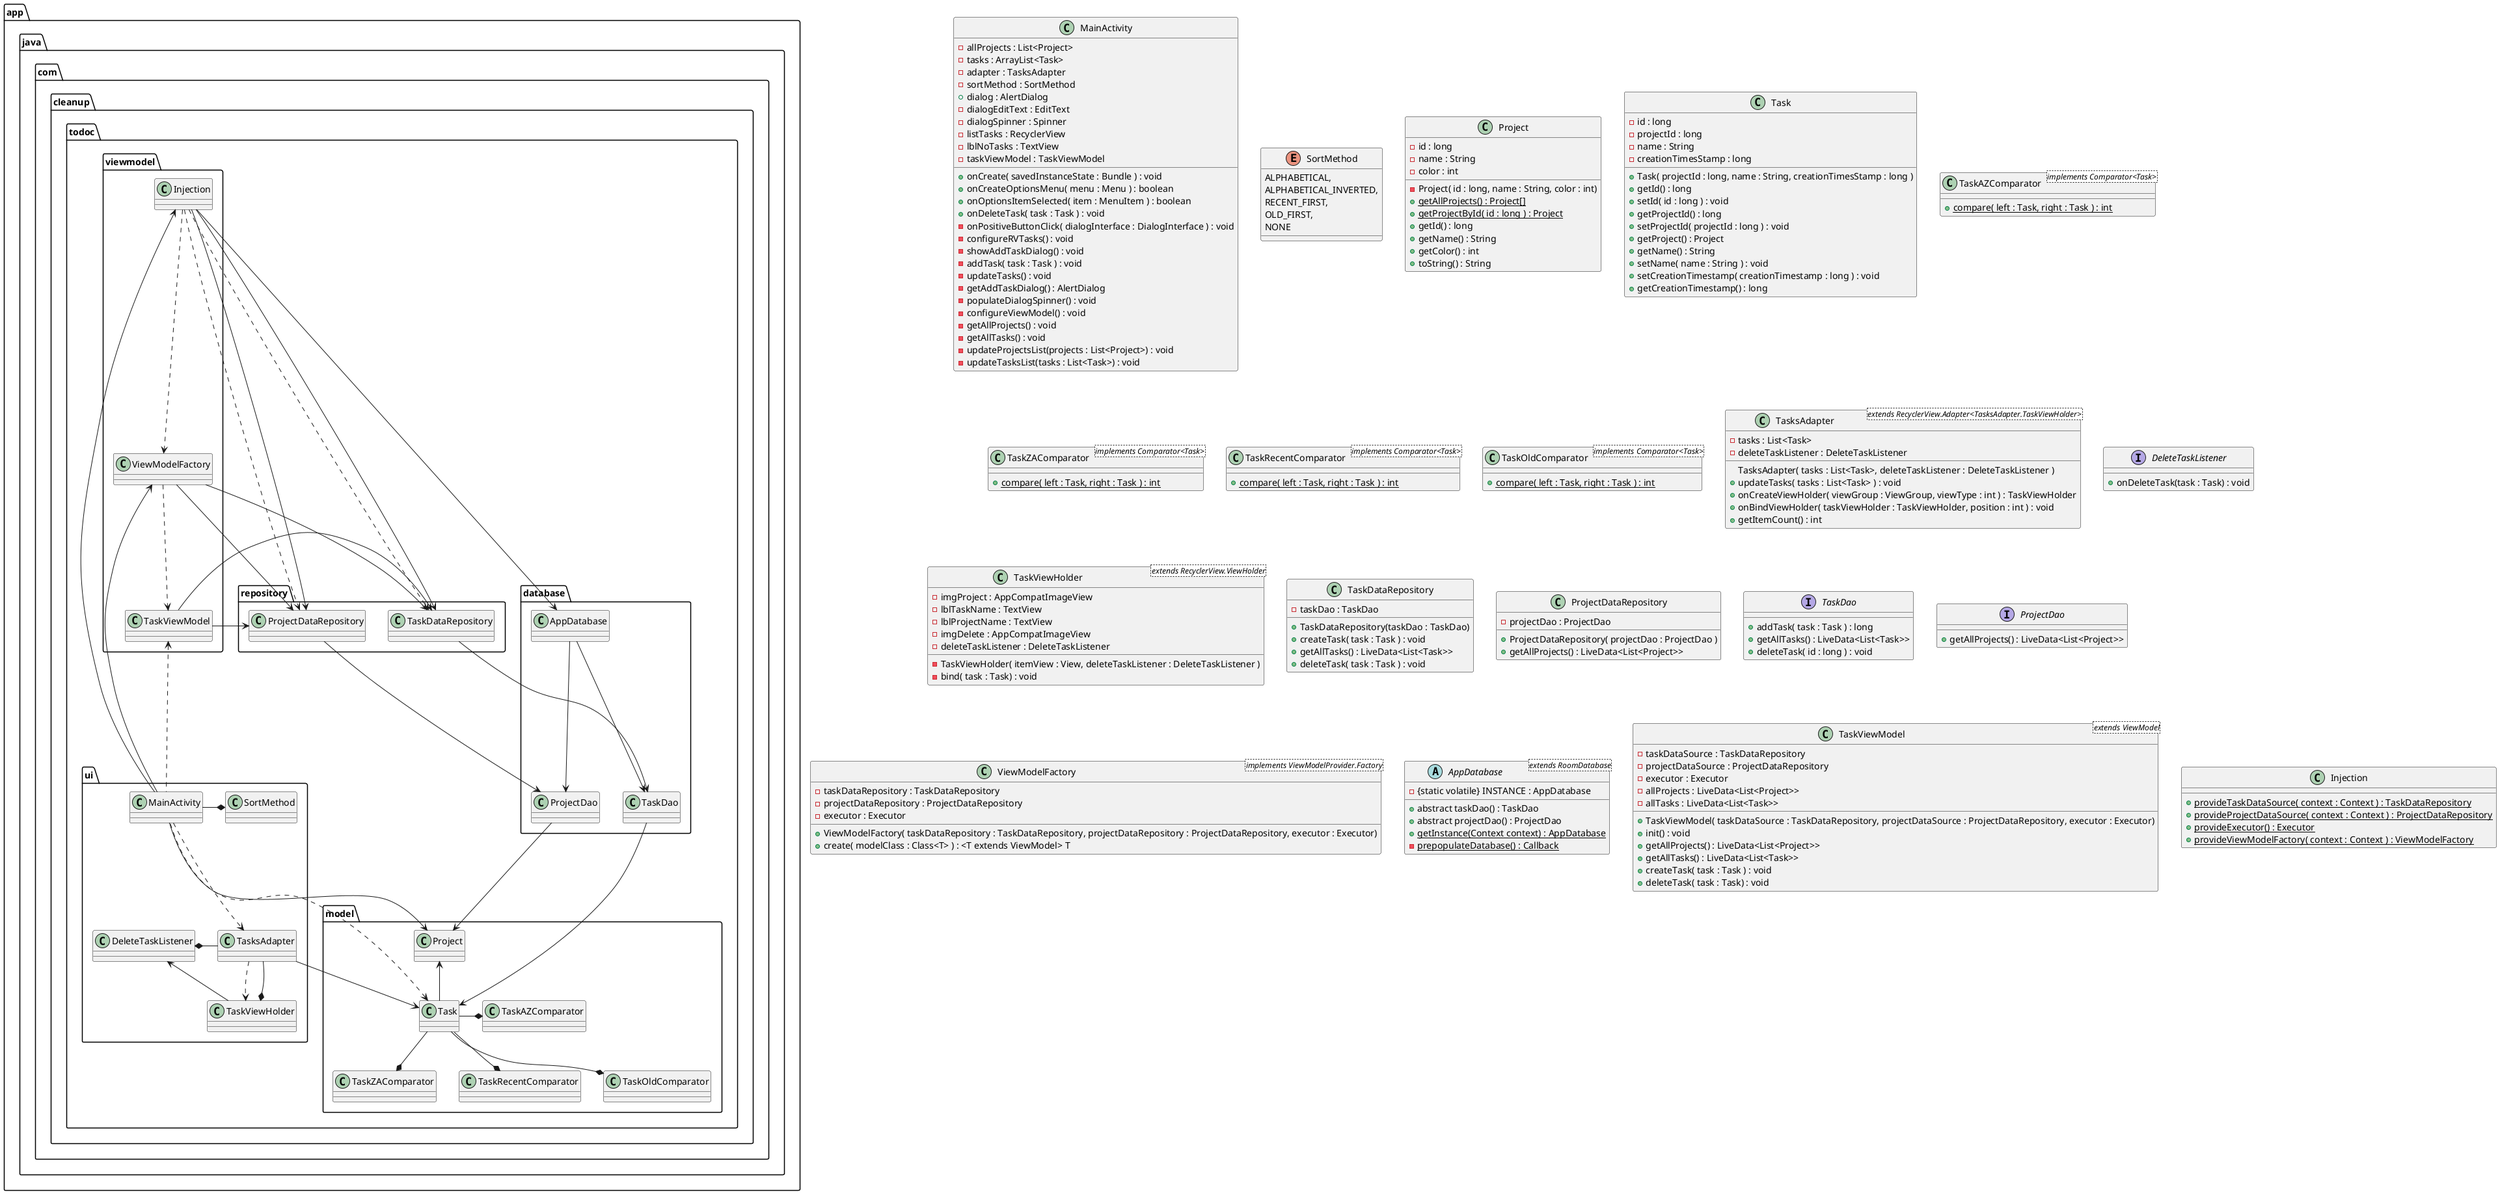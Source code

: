 @startuml
'https://plantuml.com/class-diagram

package app.java.com.cleanup.todoc.database {
    AppDatabase --> TaskDao
    AppDatabase --> ProjectDao
}

package app.java.com.cleanup.todoc.model {
    Project <-up- ProjectDao
    Task <-up- TaskDao
    Task -* TaskAZComparator
    Task --* TaskZAComparator
    Task --* TaskRecentComparator
    Task --* TaskOldComparator
    Task -up-> Project
}

package app.java.com.cleanup.todoc.repository {
    ProjectDataRepository --> ProjectDao
    TaskDataRepository --> TaskDao
}

package app.java.com.cleanup.todoc.ui {
    TasksAdapter --> Task
    TasksAdapter -right-* DeleteTaskListener
    TasksAdapter ..> TaskViewHolder
    TasksAdapter --* TaskViewHolder
    TaskViewHolder -up-> DeleteTaskListener
    MainActivity ..> TasksAdapter
    MainActivity -right-* SortMethod
    MainActivity .left.> Task
    MainActivity --> Project
}

package "app.java.com.cleanup.todoc.viewmodel"{
    TaskViewModel -> TaskDataRepository
    TaskViewModel -> ProjectDataRepository
    ViewModelFactory ..> TaskViewModel
    ViewModelFactory -> TaskDataRepository
    ViewModelFactory -> ProjectDataRepository
    Injection --> AppDatabase
    Injection .> TaskDataRepository
    Injection .> ProjectDataRepository
    Injection -> TaskDataRepository
    Injection -> ProjectDataRepository
    Injection ..> ViewModelFactory
    TaskViewModel <.. MainActivity
    ViewModelFactory <-- MainActivity
    Injection <-- MainActivity
}

class MainActivity {
    - allProjects : List<Project>
    - tasks : ArrayList<Task>
    - adapter : TasksAdapter
    - sortMethod : SortMethod
    + dialog : AlertDialog
    - dialogEditText : EditText
    - dialogSpinner : Spinner
    - listTasks : RecyclerView
    - lblNoTasks : TextView
    - taskViewModel : TaskViewModel
    + onCreate( savedInstanceState : Bundle ) : void
    + onCreateOptionsMenu( menu : Menu ) : boolean
    + onOptionsItemSelected( item : MenuItem ) : boolean
    + onDeleteTask( task : Task ) : void
    - onPositiveButtonClick( dialogInterface : DialogInterface ) : void
    - configureRVTasks() : void
    - showAddTaskDialog() : void
    - addTask( task : Task ) : void
    - updateTasks() : void
    - getAddTaskDialog() : AlertDialog
    - populateDialogSpinner() : void
    - configureViewModel() : void
    - getAllProjects() : void
    - getAllTasks() : void
    - updateProjectsList(projects : List<Project>) : void
    - updateTasksList(tasks : List<Task>) : void
}

enum SortMethod {
            ALPHABETICAL,
            ALPHABETICAL_INVERTED,
            RECENT_FIRST,
            OLD_FIRST,
            NONE
        }

class Project {
    - id : long
    - name : String
    - color : int
    - Project( id : long, name : String, color : int)
    + {static} getAllProjects() : Project[]
    + {static} getProjectById( id : long ) : Project
    + getId() : long
    + getName() : String
    + getColor() : int
    + toString() : String
}

class Task {
    - id : long
    - projectId : long
    - name : String
    - creationTimesStamp : long
    + Task( projectId : long, name : String, creationTimesStamp : long )
    + getId() : long
    + setId( id : long ) : void
    + getProjectId() : long
    + setProjectId( projectId : long ) : void
    + getProject() : Project
    + getName() : String
    + setName( name : String ) : void
    + setCreationTimestamp( creationTimestamp : long ) : void
    + getCreationTimestamp() : long
}

class TaskAZComparator <implements Comparator<Task>>{
    + {static} compare( left : Task, right : Task ) : int
}

class TaskZAComparator <implements Comparator<Task>>{
    + {static} compare( left : Task, right : Task ) : int
}

class TaskRecentComparator <implements Comparator<Task>>{
    + {static} compare( left : Task, right : Task ) : int
}

class TaskOldComparator <implements Comparator<Task>>{
    + {static} compare( left : Task, right : Task ) : int
}

class TasksAdapter <extends RecyclerView.Adapter<TasksAdapter.TaskViewHolder>>{
   - tasks : List<Task>
   - deleteTaskListener : DeleteTaskListener
   TasksAdapter( tasks : List<Task>, deleteTaskListener : DeleteTaskListener )
   + updateTasks( tasks : List<Task> ) : void
   + onCreateViewHolder( viewGroup : ViewGroup, viewType : int ) : TaskViewHolder
   + onBindViewHolder( taskViewHolder : TaskViewHolder, position : int ) : void
   + getItemCount() : int

}

interface DeleteTaskListener {
   + onDeleteTask(task : Task) : void
}

class TaskViewHolder <extends RecyclerView.ViewHolder> {
    - imgProject : AppCompatImageView
    - lblTaskName : TextView
    - lblProjectName : TextView
    - imgDelete : AppCompatImageView
    - deleteTaskListener : DeleteTaskListener
    - TaskViewHolder( itemView : View, deleteTaskListener : DeleteTaskListener )
    - bind( task : Task) : void
}

class TaskDataRepository {
    - taskDao : TaskDao
    + TaskDataRepository(taskDao : TaskDao)
    + createTask( task : Task ) : void
    + getAllTasks() : LiveData<List<Task>>
    + deleteTask( task : Task ) : void
}

class ProjectDataRepository {
    - projectDao : ProjectDao
    + ProjectDataRepository( projectDao : ProjectDao )
    + getAllProjects() : LiveData<List<Project>>
}

interface TaskDao {
    + addTask( task : Task ) : long
    + getAllTasks() : LiveData<List<Task>>
    + deleteTask( id : long ) : void
}

interface ProjectDao {
    + getAllProjects() : LiveData<List<Project>>
}

class ViewModelFactory <implements ViewModelProvider.Factory> {
    - taskDataRepository : TaskDataRepository
    - projectDataRepository : ProjectDataRepository
    - executor : Executor
    + ViewModelFactory( taskDataRepository : TaskDataRepository, projectDataRepository : ProjectDataRepository, executor : Executor)
    + create( modelClass : Class<T> ) : <T extends ViewModel> T
}

abstract class AppDatabase <extends RoomDatabase> {
    - {static volatile} INSTANCE : AppDatabase
    + abstract taskDao() : TaskDao
    + abstract projectDao() : ProjectDao
    + {static} getInstance(Context context) : AppDatabase
    - {static} prepopulateDatabase() : Callback
}

class TaskViewModel <extends ViewModel> {
    - taskDataSource : TaskDataRepository
    - projectDataSource : ProjectDataRepository
    - executor : Executor
    - allProjects : LiveData<List<Project>>
    - allTasks : LiveData<List<Task>>
    + TaskViewModel( taskDataSource : TaskDataRepository, projectDataSource : ProjectDataRepository, executor : Executor)
    + init() : void
    + getAllProjects() : LiveData<List<Project>>
    + getAllTasks() : LiveData<List<Task>>
    + createTask( task : Task ) : void
    + deleteTask( task : Task) : void
}

class Injection {
    + {static} provideTaskDataSource( context : Context ) : TaskDataRepository
    + {static} provideProjectDataSource( context : Context ) : ProjectDataRepository
    + {static} provideExecutor() : Executor
    + {static} provideViewModelFactory( context : Context ) : ViewModelFactory
}

@enduml